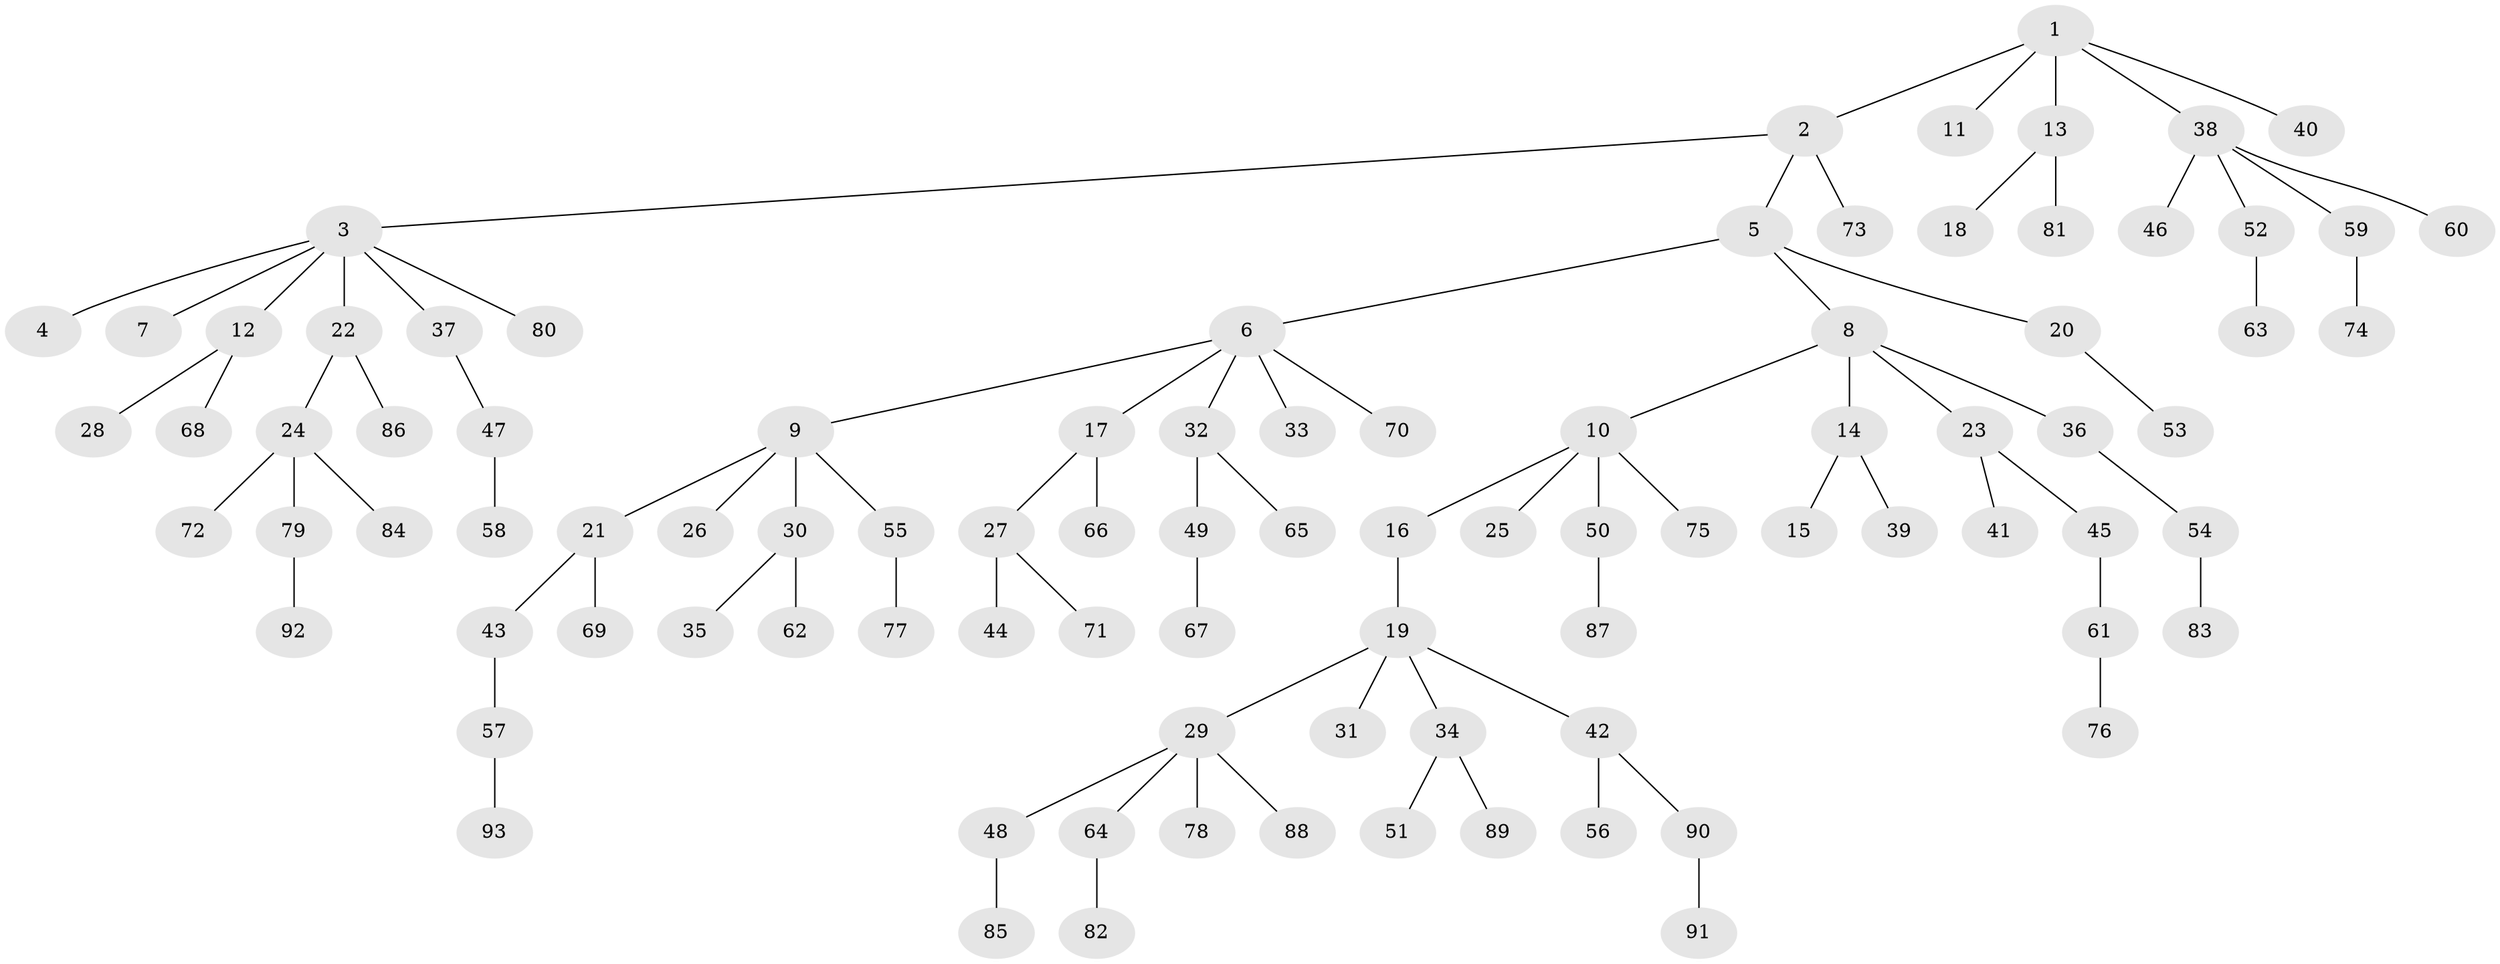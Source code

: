// coarse degree distribution, {7: 0.01639344262295082, 6: 0.01639344262295082, 1: 0.5409836065573771, 4: 0.04918032786885246, 5: 0.04918032786885246, 8: 0.01639344262295082, 2: 0.29508196721311475, 3: 0.01639344262295082}
// Generated by graph-tools (version 1.1) at 2025/24/03/03/25 07:24:06]
// undirected, 93 vertices, 92 edges
graph export_dot {
graph [start="1"]
  node [color=gray90,style=filled];
  1;
  2;
  3;
  4;
  5;
  6;
  7;
  8;
  9;
  10;
  11;
  12;
  13;
  14;
  15;
  16;
  17;
  18;
  19;
  20;
  21;
  22;
  23;
  24;
  25;
  26;
  27;
  28;
  29;
  30;
  31;
  32;
  33;
  34;
  35;
  36;
  37;
  38;
  39;
  40;
  41;
  42;
  43;
  44;
  45;
  46;
  47;
  48;
  49;
  50;
  51;
  52;
  53;
  54;
  55;
  56;
  57;
  58;
  59;
  60;
  61;
  62;
  63;
  64;
  65;
  66;
  67;
  68;
  69;
  70;
  71;
  72;
  73;
  74;
  75;
  76;
  77;
  78;
  79;
  80;
  81;
  82;
  83;
  84;
  85;
  86;
  87;
  88;
  89;
  90;
  91;
  92;
  93;
  1 -- 2;
  1 -- 11;
  1 -- 13;
  1 -- 38;
  1 -- 40;
  2 -- 3;
  2 -- 5;
  2 -- 73;
  3 -- 4;
  3 -- 7;
  3 -- 12;
  3 -- 22;
  3 -- 37;
  3 -- 80;
  5 -- 6;
  5 -- 8;
  5 -- 20;
  6 -- 9;
  6 -- 17;
  6 -- 32;
  6 -- 33;
  6 -- 70;
  8 -- 10;
  8 -- 14;
  8 -- 23;
  8 -- 36;
  9 -- 21;
  9 -- 26;
  9 -- 30;
  9 -- 55;
  10 -- 16;
  10 -- 25;
  10 -- 50;
  10 -- 75;
  12 -- 28;
  12 -- 68;
  13 -- 18;
  13 -- 81;
  14 -- 15;
  14 -- 39;
  16 -- 19;
  17 -- 27;
  17 -- 66;
  19 -- 29;
  19 -- 31;
  19 -- 34;
  19 -- 42;
  20 -- 53;
  21 -- 43;
  21 -- 69;
  22 -- 24;
  22 -- 86;
  23 -- 41;
  23 -- 45;
  24 -- 72;
  24 -- 79;
  24 -- 84;
  27 -- 44;
  27 -- 71;
  29 -- 48;
  29 -- 64;
  29 -- 78;
  29 -- 88;
  30 -- 35;
  30 -- 62;
  32 -- 49;
  32 -- 65;
  34 -- 51;
  34 -- 89;
  36 -- 54;
  37 -- 47;
  38 -- 46;
  38 -- 52;
  38 -- 59;
  38 -- 60;
  42 -- 56;
  42 -- 90;
  43 -- 57;
  45 -- 61;
  47 -- 58;
  48 -- 85;
  49 -- 67;
  50 -- 87;
  52 -- 63;
  54 -- 83;
  55 -- 77;
  57 -- 93;
  59 -- 74;
  61 -- 76;
  64 -- 82;
  79 -- 92;
  90 -- 91;
}
